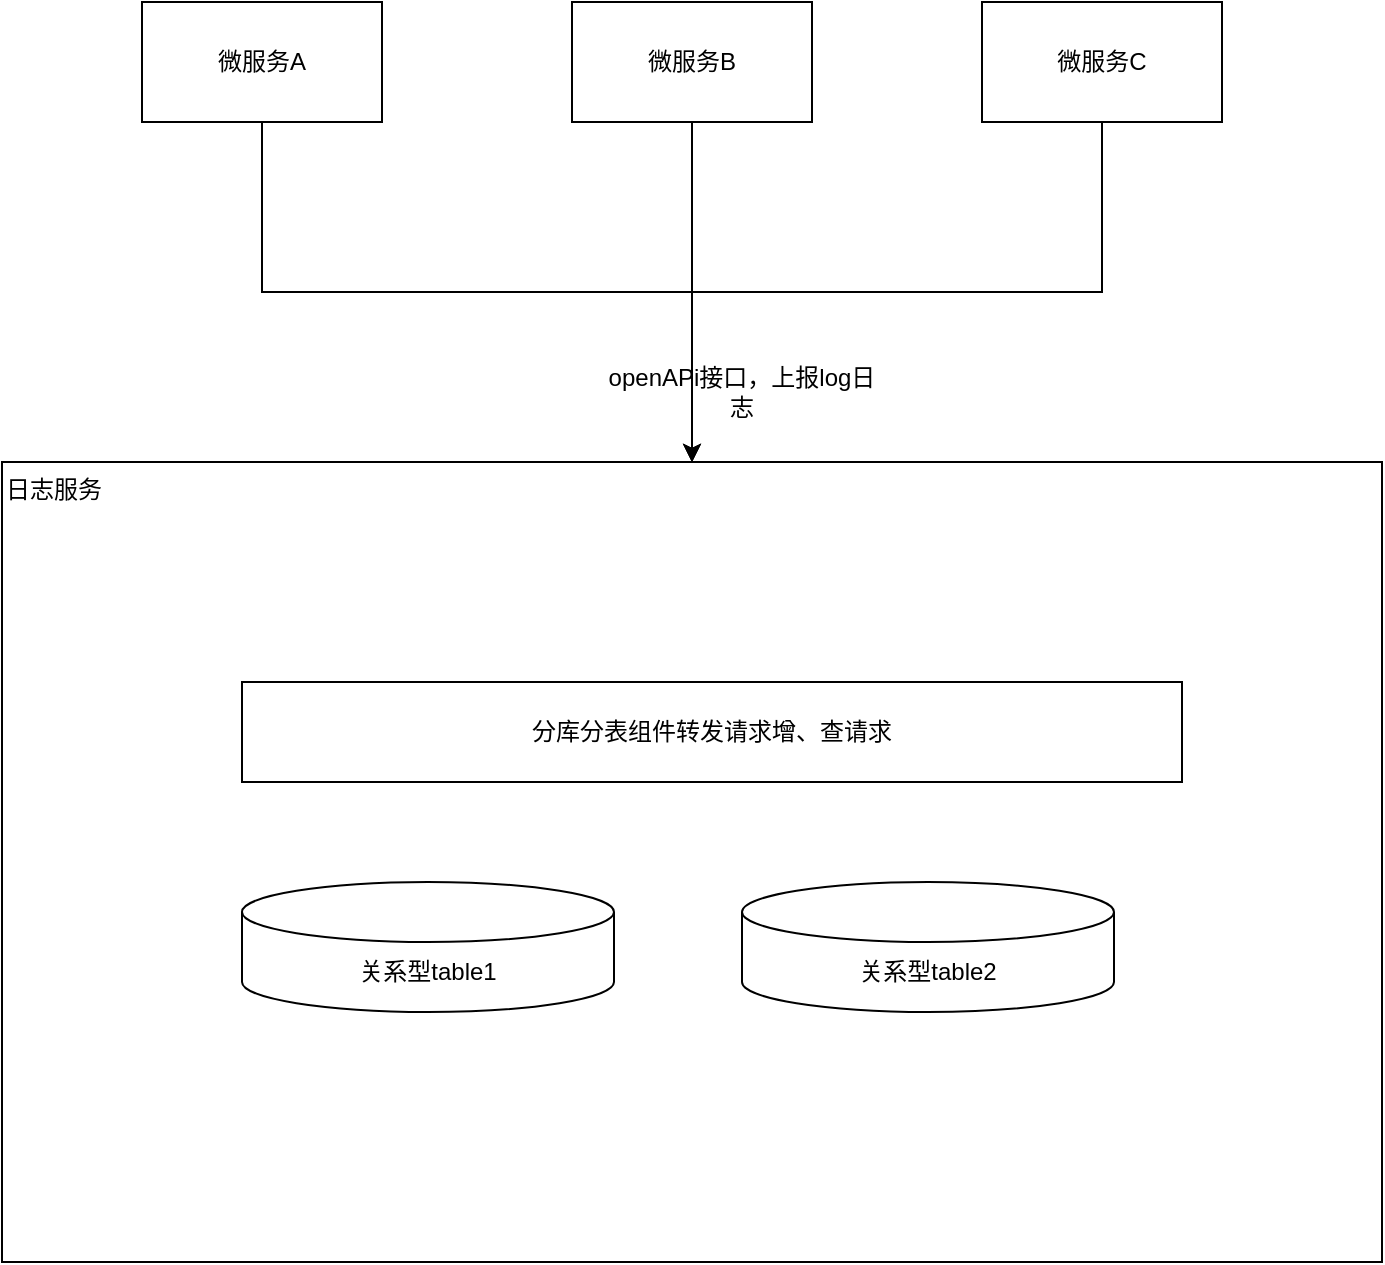 <mxfile version="24.8.3">
  <diagram name="第 1 页" id="AtP9In7J8K8CRuKhkL53">
    <mxGraphModel dx="1434" dy="746" grid="1" gridSize="10" guides="1" tooltips="1" connect="1" arrows="1" fold="1" page="1" pageScale="1" pageWidth="827" pageHeight="1169" math="0" shadow="0">
      <root>
        <mxCell id="0" />
        <mxCell id="1" parent="0" />
        <mxCell id="8XLKjjISTru-VaaZGkSW-6" value="" style="rounded=0;whiteSpace=wrap;html=1;" vertex="1" parent="1">
          <mxGeometry x="170" y="570" width="540" height="220" as="geometry" />
        </mxCell>
        <mxCell id="8XLKjjISTru-VaaZGkSW-1" value="日志服务" style="rounded=0;whiteSpace=wrap;html=1;align=left;verticalAlign=top;" vertex="1" parent="1">
          <mxGeometry x="80" y="490" width="690" height="400" as="geometry" />
        </mxCell>
        <mxCell id="8XLKjjISTru-VaaZGkSW-3" value="关系型table1" style="shape=cylinder3;whiteSpace=wrap;html=1;boundedLbl=1;backgroundOutline=1;size=15;" vertex="1" parent="1">
          <mxGeometry x="200" y="700" width="186" height="65" as="geometry" />
        </mxCell>
        <mxCell id="8XLKjjISTru-VaaZGkSW-12" style="edgeStyle=orthogonalEdgeStyle;rounded=0;orthogonalLoop=1;jettySize=auto;html=1;exitX=0.5;exitY=1;exitDx=0;exitDy=0;entryX=0.5;entryY=0;entryDx=0;entryDy=0;" edge="1" parent="1" source="8XLKjjISTru-VaaZGkSW-4" target="8XLKjjISTru-VaaZGkSW-1">
          <mxGeometry relative="1" as="geometry" />
        </mxCell>
        <mxCell id="8XLKjjISTru-VaaZGkSW-4" value="微服务A" style="rounded=0;whiteSpace=wrap;html=1;" vertex="1" parent="1">
          <mxGeometry x="150" y="260" width="120" height="60" as="geometry" />
        </mxCell>
        <mxCell id="8XLKjjISTru-VaaZGkSW-5" value="关系型table2" style="shape=cylinder3;whiteSpace=wrap;html=1;boundedLbl=1;backgroundOutline=1;size=15;" vertex="1" parent="1">
          <mxGeometry x="450" y="700" width="186" height="65" as="geometry" />
        </mxCell>
        <mxCell id="8XLKjjISTru-VaaZGkSW-7" value="分库分表组件转发请求增、查请求" style="rounded=0;whiteSpace=wrap;html=1;" vertex="1" parent="1">
          <mxGeometry x="200" y="600" width="470" height="50" as="geometry" />
        </mxCell>
        <mxCell id="8XLKjjISTru-VaaZGkSW-13" style="edgeStyle=orthogonalEdgeStyle;rounded=0;orthogonalLoop=1;jettySize=auto;html=1;exitX=0.5;exitY=1;exitDx=0;exitDy=0;entryX=0.5;entryY=0;entryDx=0;entryDy=0;" edge="1" parent="1" source="8XLKjjISTru-VaaZGkSW-8" target="8XLKjjISTru-VaaZGkSW-1">
          <mxGeometry relative="1" as="geometry" />
        </mxCell>
        <mxCell id="8XLKjjISTru-VaaZGkSW-8" value="微服务B" style="rounded=0;whiteSpace=wrap;html=1;" vertex="1" parent="1">
          <mxGeometry x="365" y="260" width="120" height="60" as="geometry" />
        </mxCell>
        <mxCell id="8XLKjjISTru-VaaZGkSW-14" style="edgeStyle=orthogonalEdgeStyle;rounded=0;orthogonalLoop=1;jettySize=auto;html=1;exitX=0.5;exitY=1;exitDx=0;exitDy=0;entryX=0.5;entryY=0;entryDx=0;entryDy=0;" edge="1" parent="1" source="8XLKjjISTru-VaaZGkSW-9" target="8XLKjjISTru-VaaZGkSW-1">
          <mxGeometry relative="1" as="geometry" />
        </mxCell>
        <mxCell id="8XLKjjISTru-VaaZGkSW-9" value="微服务C" style="rounded=0;whiteSpace=wrap;html=1;" vertex="1" parent="1">
          <mxGeometry x="570" y="260" width="120" height="60" as="geometry" />
        </mxCell>
        <mxCell id="8XLKjjISTru-VaaZGkSW-15" value="openAPi接口，上报log日志" style="text;html=1;align=center;verticalAlign=middle;whiteSpace=wrap;rounded=0;" vertex="1" parent="1">
          <mxGeometry x="380" y="440" width="140" height="30" as="geometry" />
        </mxCell>
      </root>
    </mxGraphModel>
  </diagram>
</mxfile>
